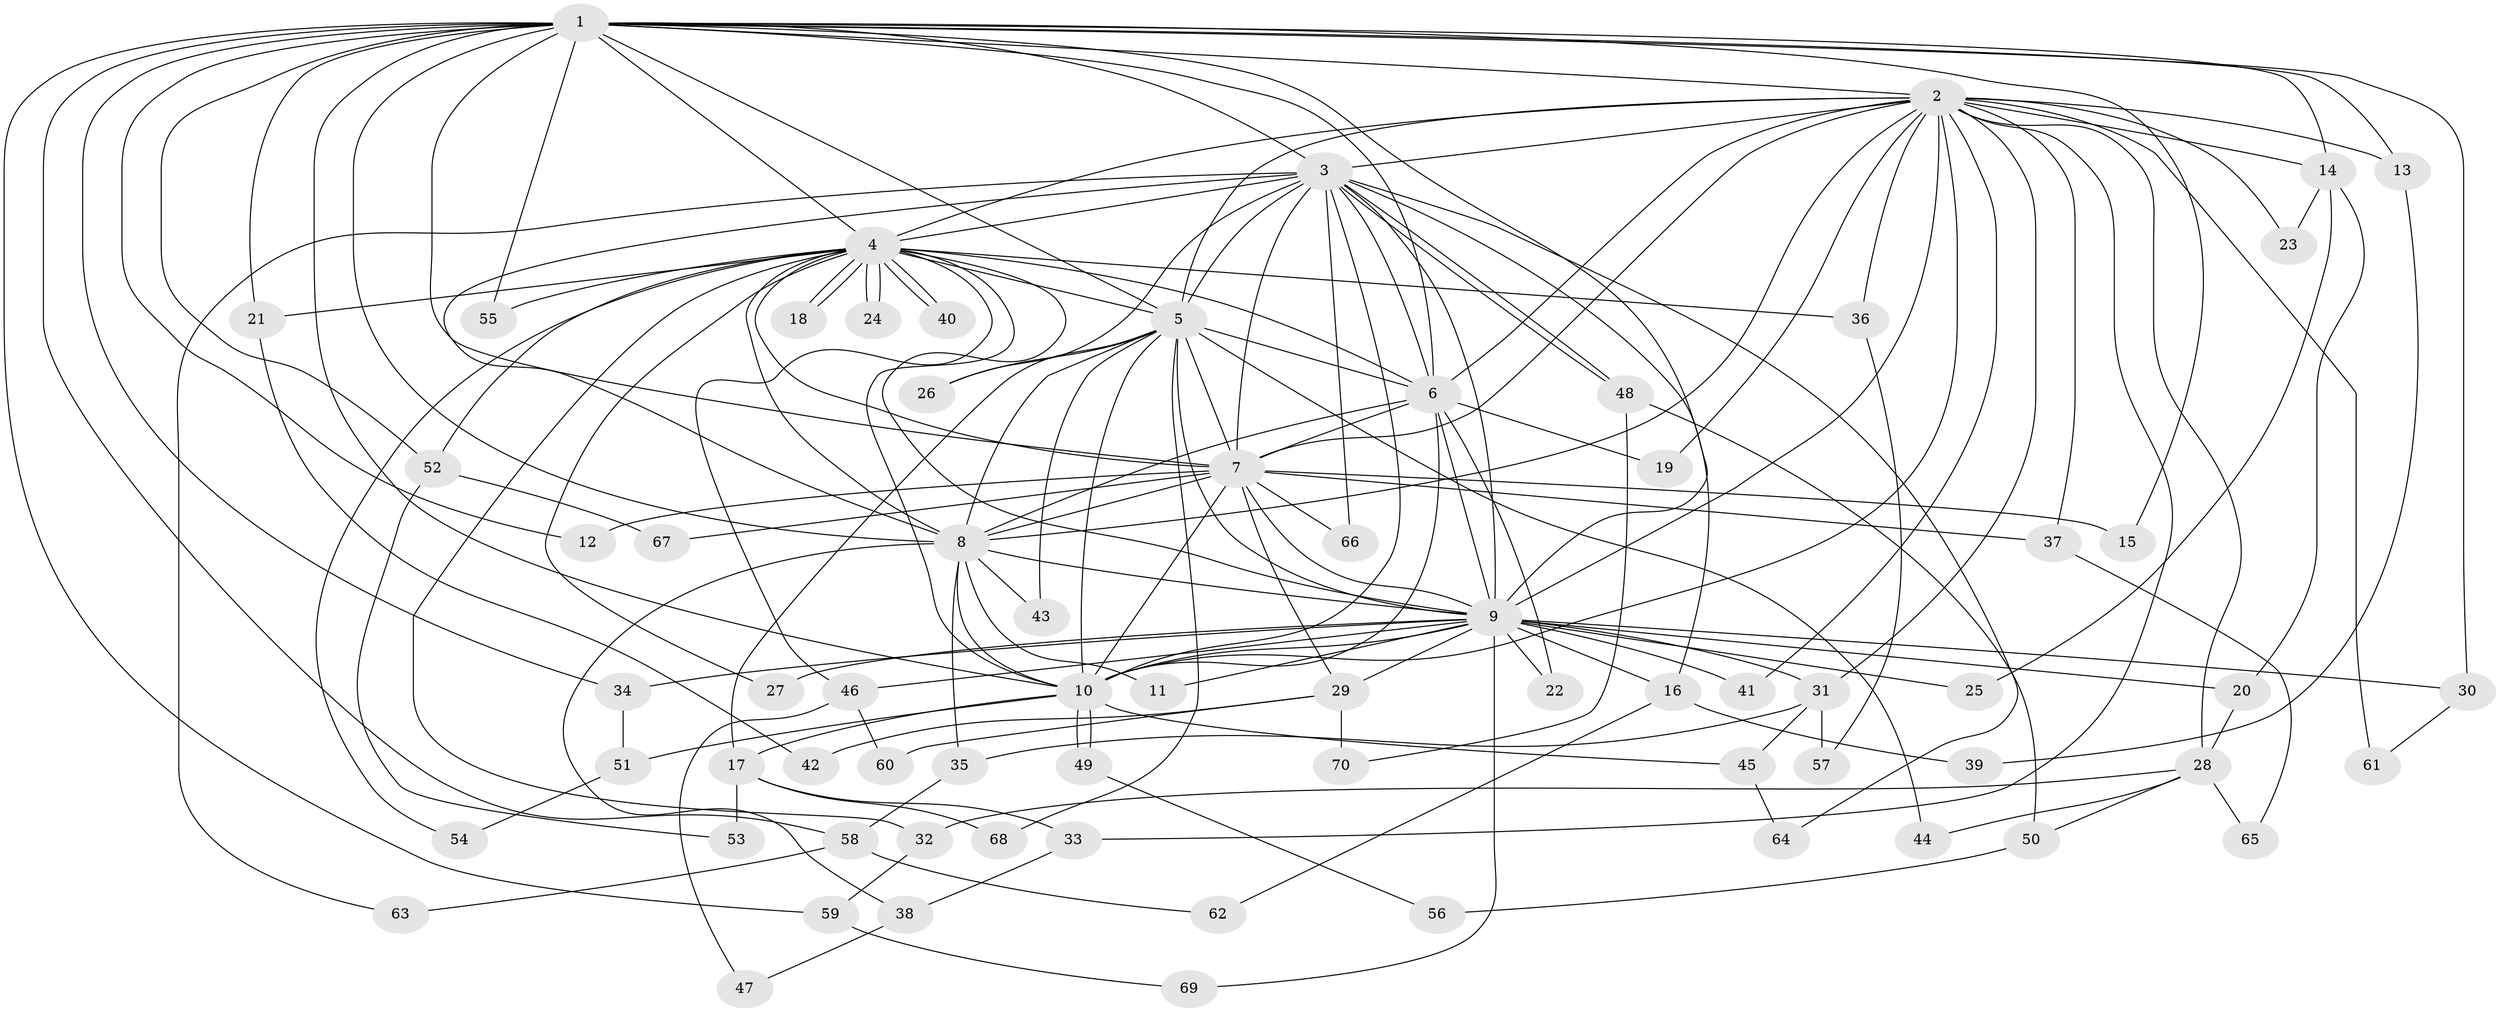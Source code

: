 // coarse degree distribution, {17: 0.045454545454545456, 12: 0.045454545454545456, 10: 0.022727272727272728, 3: 0.3409090909090909, 2: 0.18181818181818182, 19: 0.022727272727272728, 4: 0.13636363636363635, 6: 0.045454545454545456, 5: 0.022727272727272728, 11: 0.022727272727272728, 18: 0.022727272727272728, 1: 0.06818181818181818, 13: 0.022727272727272728}
// Generated by graph-tools (version 1.1) at 2025/36/03/04/25 23:36:30]
// undirected, 70 vertices, 165 edges
graph export_dot {
  node [color=gray90,style=filled];
  1;
  2;
  3;
  4;
  5;
  6;
  7;
  8;
  9;
  10;
  11;
  12;
  13;
  14;
  15;
  16;
  17;
  18;
  19;
  20;
  21;
  22;
  23;
  24;
  25;
  26;
  27;
  28;
  29;
  30;
  31;
  32;
  33;
  34;
  35;
  36;
  37;
  38;
  39;
  40;
  41;
  42;
  43;
  44;
  45;
  46;
  47;
  48;
  49;
  50;
  51;
  52;
  53;
  54;
  55;
  56;
  57;
  58;
  59;
  60;
  61;
  62;
  63;
  64;
  65;
  66;
  67;
  68;
  69;
  70;
  1 -- 2;
  1 -- 3;
  1 -- 4;
  1 -- 5;
  1 -- 6;
  1 -- 7;
  1 -- 8;
  1 -- 9;
  1 -- 10;
  1 -- 12;
  1 -- 13;
  1 -- 14;
  1 -- 15;
  1 -- 21;
  1 -- 30;
  1 -- 34;
  1 -- 52;
  1 -- 55;
  1 -- 58;
  1 -- 59;
  2 -- 3;
  2 -- 4;
  2 -- 5;
  2 -- 6;
  2 -- 7;
  2 -- 8;
  2 -- 9;
  2 -- 10;
  2 -- 13;
  2 -- 14;
  2 -- 19;
  2 -- 23;
  2 -- 28;
  2 -- 31;
  2 -- 33;
  2 -- 36;
  2 -- 37;
  2 -- 41;
  2 -- 61;
  3 -- 4;
  3 -- 5;
  3 -- 6;
  3 -- 7;
  3 -- 8;
  3 -- 9;
  3 -- 10;
  3 -- 16;
  3 -- 26;
  3 -- 48;
  3 -- 48;
  3 -- 63;
  3 -- 64;
  3 -- 66;
  4 -- 5;
  4 -- 6;
  4 -- 7;
  4 -- 8;
  4 -- 9;
  4 -- 10;
  4 -- 18;
  4 -- 18;
  4 -- 21;
  4 -- 24;
  4 -- 24;
  4 -- 27;
  4 -- 32;
  4 -- 36;
  4 -- 40;
  4 -- 40;
  4 -- 46;
  4 -- 52;
  4 -- 54;
  4 -- 55;
  5 -- 6;
  5 -- 7;
  5 -- 8;
  5 -- 9;
  5 -- 10;
  5 -- 17;
  5 -- 26;
  5 -- 43;
  5 -- 44;
  5 -- 68;
  6 -- 7;
  6 -- 8;
  6 -- 9;
  6 -- 10;
  6 -- 19;
  6 -- 22;
  7 -- 8;
  7 -- 9;
  7 -- 10;
  7 -- 12;
  7 -- 15;
  7 -- 29;
  7 -- 37;
  7 -- 66;
  7 -- 67;
  8 -- 9;
  8 -- 10;
  8 -- 11;
  8 -- 35;
  8 -- 38;
  8 -- 43;
  9 -- 10;
  9 -- 11;
  9 -- 16;
  9 -- 20;
  9 -- 22;
  9 -- 25;
  9 -- 27;
  9 -- 29;
  9 -- 30;
  9 -- 31;
  9 -- 34;
  9 -- 41;
  9 -- 46;
  9 -- 69;
  10 -- 17;
  10 -- 45;
  10 -- 49;
  10 -- 49;
  10 -- 51;
  13 -- 39;
  14 -- 20;
  14 -- 23;
  14 -- 25;
  16 -- 39;
  16 -- 62;
  17 -- 33;
  17 -- 53;
  17 -- 68;
  20 -- 28;
  21 -- 42;
  28 -- 32;
  28 -- 44;
  28 -- 50;
  28 -- 65;
  29 -- 42;
  29 -- 60;
  29 -- 70;
  30 -- 61;
  31 -- 35;
  31 -- 45;
  31 -- 57;
  32 -- 59;
  33 -- 38;
  34 -- 51;
  35 -- 58;
  36 -- 57;
  37 -- 65;
  38 -- 47;
  45 -- 64;
  46 -- 47;
  46 -- 60;
  48 -- 50;
  48 -- 70;
  49 -- 56;
  50 -- 56;
  51 -- 54;
  52 -- 53;
  52 -- 67;
  58 -- 62;
  58 -- 63;
  59 -- 69;
}
